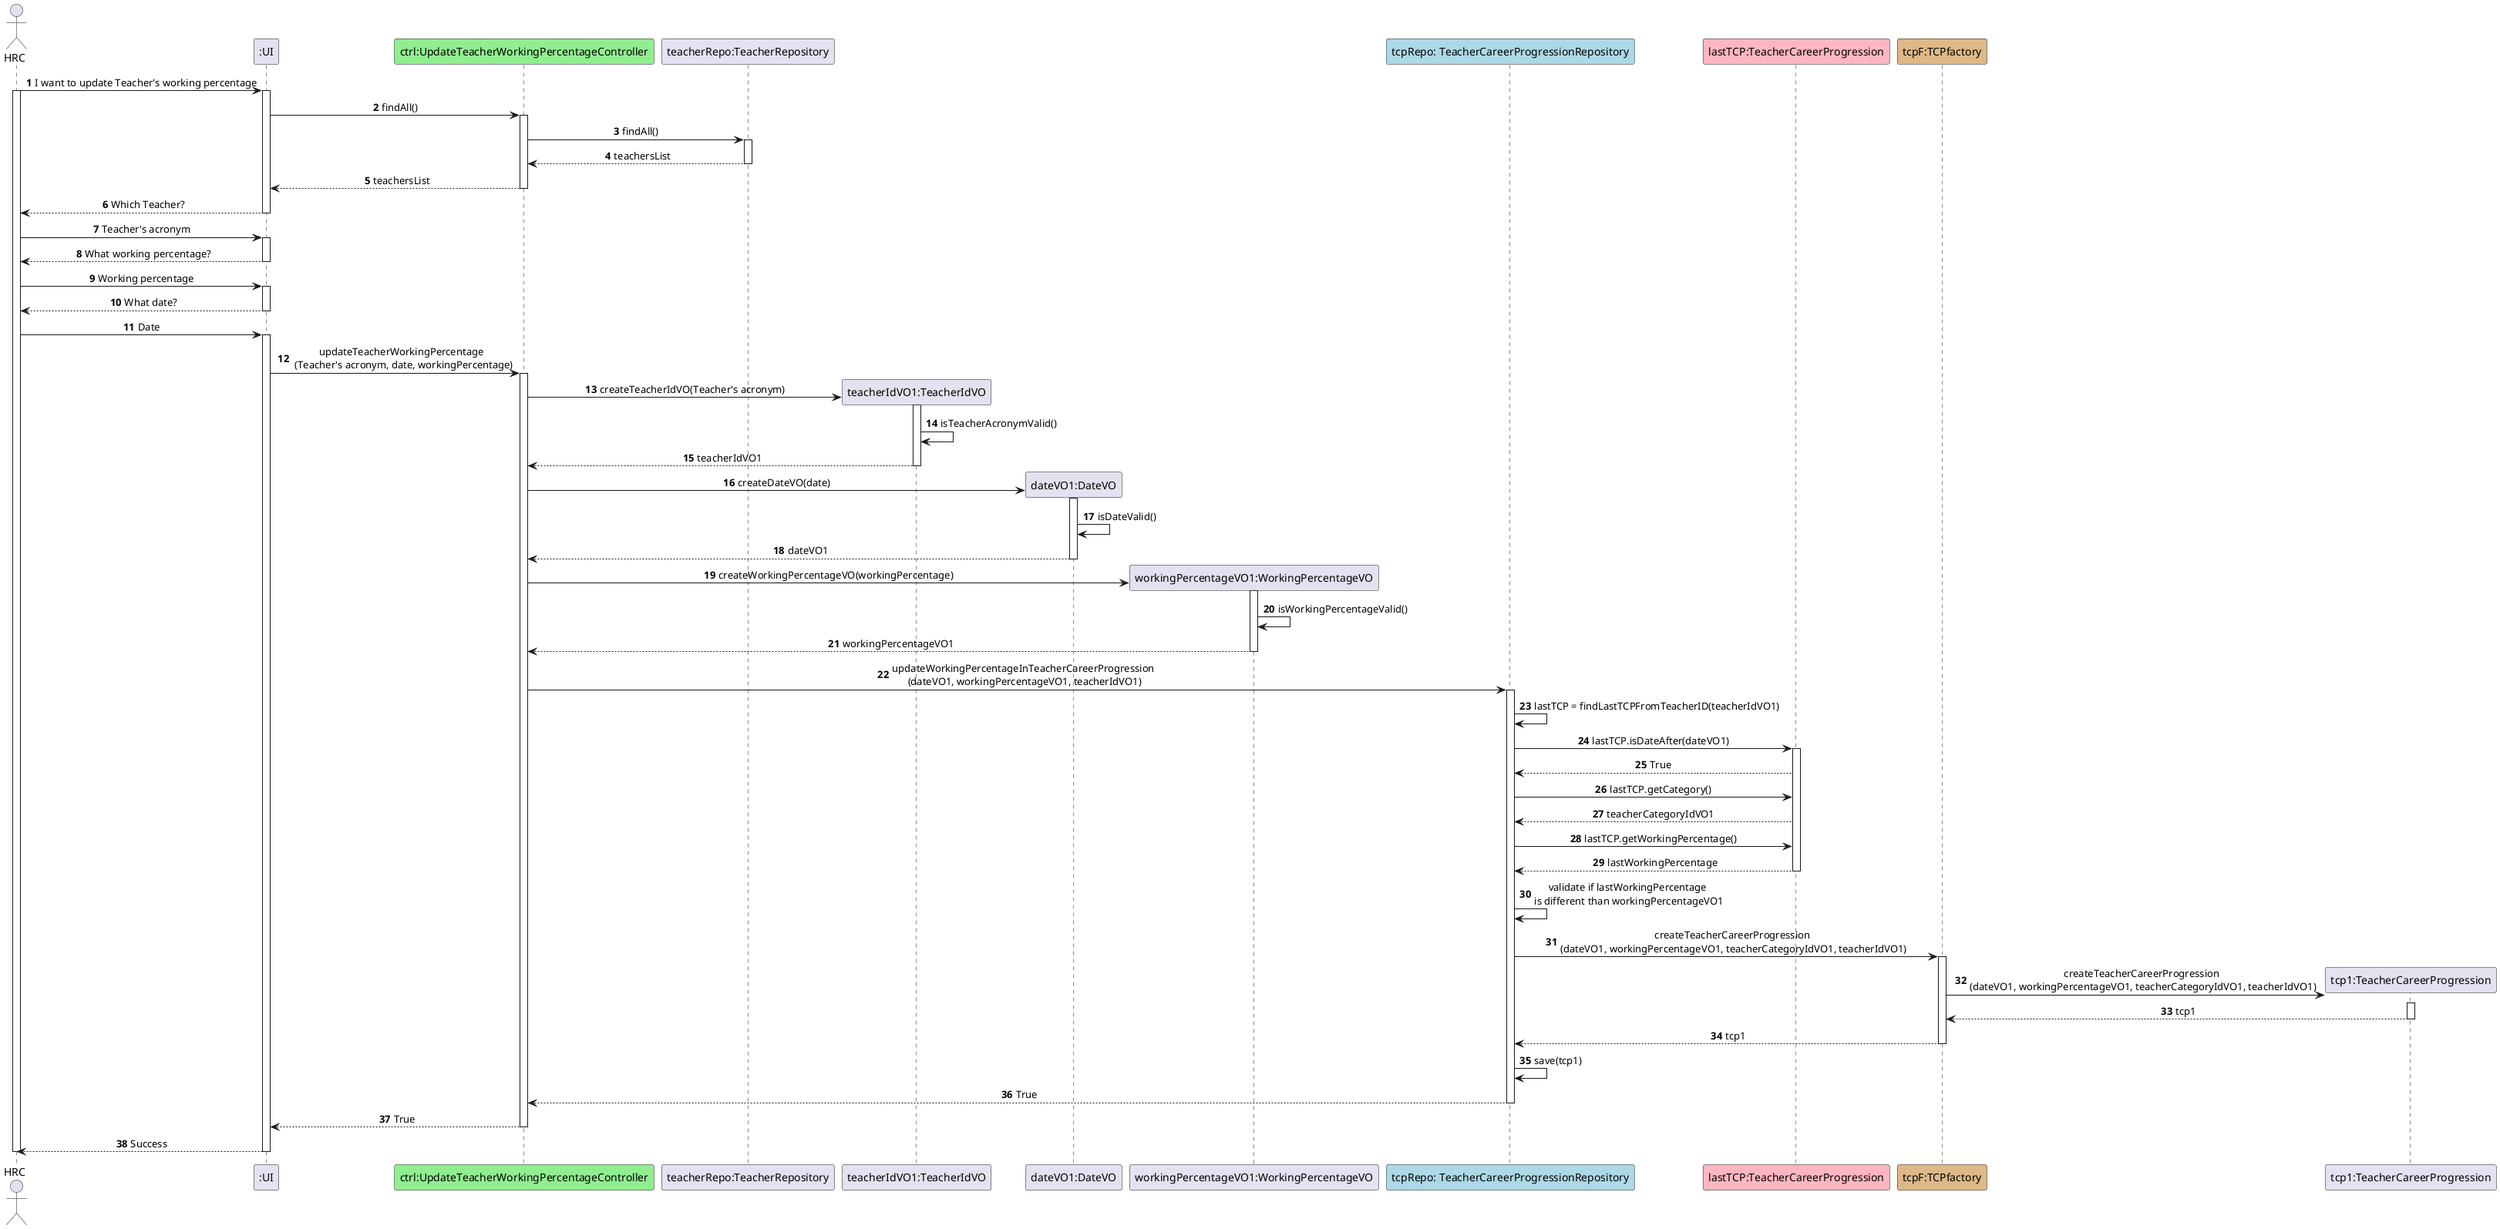 @startuml
skinparam sequenceMessageAlign center
autonumber

actor HRC
participant ":UI" as UI
participant "ctrl:UpdateTeacherWorkingPercentageController" as Controller #lightgreen
participant "teacherRepo:TeacherRepository" as TRepo
participant "teacherIdVO1:TeacherIdVO" as teacherIdVO1
participant "dateVO1:DateVO" as dateVO1
participant "workingPercentageVO1:WorkingPercentageVO" as wpVO1
participant "tcpRepo: TeacherCareerProgressionRepository" as TCPRepo #lightblue
participant "lastTCP:TeacherCareerProgression" as TCP #lightpink
participant "tcpF:TCPfactory" as TCPf #burlywood
participant "tcp1:TeacherCareerProgression" as TCP1

HRC -> UI : I want to update Teacher's working percentage
activate HRC
activate UI
UI -> Controller : findAll()
activate Controller
Controller -> TRepo : findAll()
activate TRepo
TRepo --> Controller : teachersList
deactivate TRepo
Controller --> UI : teachersList
deactivate Controller
UI --> HRC : Which Teacher?
deactivate UI
HRC -> UI: Teacher's acronym
activate UI
UI --> HRC: What working percentage?
deactivate UI
HRC -> UI: Working percentage
activate UI
UI --> HRC: What date?
deactivate UI
HRC -> UI: Date
activate UI
UI -> Controller : updateTeacherWorkingPercentage \n (Teacher's acronym, date, workingPercentage)
activate Controller

Controller -> teacherIdVO1** : createTeacherIdVO(Teacher's acronym)
activate teacherIdVO1
teacherIdVO1 -> teacherIdVO1 : isTeacherAcronymValid()
teacherIdVO1 --> Controller : teacherIdVO1
deactivate teacherIdVO1

Controller -> dateVO1** : createDateVO(date)
activate dateVO1
dateVO1 -> dateVO1 : isDateValid()
dateVO1 --> Controller : dateVO1
deactivate dateVO1

Controller -> wpVO1** : createWorkingPercentageVO(workingPercentage)
activate wpVO1
wpVO1 -> wpVO1 : isWorkingPercentageValid()
wpVO1 --> Controller : workingPercentageVO1
deactivate wpVO1

Controller -> TCPRepo : updateWorkingPercentageInTeacherCareerProgression \n(dateVO1, workingPercentageVO1, teacherIdVO1)
activate TCPRepo

TCPRepo -> TCPRepo : lastTCP = findLastTCPFromTeacherID(teacherIdVO1)
TCPRepo -> TCP : lastTCP.isDateAfter(dateVO1)
activate TCP
TCP --> TCPRepo: True
TCPRepo -> TCP : lastTCP.getCategory()
TCP --> TCPRepo : teacherCategoryIdVO1
TCPRepo -> TCP : lastTCP.getWorkingPercentage()
TCP --> TCPRepo : lastWorkingPercentage
deactivate TCP
TCPRepo -> TCPRepo : validate if lastWorkingPercentage \nis different than workingPercentageVO1

TCPRepo -> TCPf : createTeacherCareerProgression \n(dateVO1, workingPercentageVO1, teacherCategoryIdVO1, teacherIdVO1)
activate TCPf
TCPf -> TCP1** : createTeacherCareerProgression \n(dateVO1, workingPercentageVO1, teacherCategoryIdVO1, teacherIdVO1)
activate TCP1
TCP1 --> TCPf : tcp1
deactivate TCP1
TCPf --> TCPRepo : tcp1
deactivate TCPf
TCPRepo -> TCPRepo: save(tcp1)
TCPRepo --> Controller : True
deactivate TCPRepo

Controller --> UI : True
deactivate Controller
UI --> HRC : Success
deactivate UI
deactivate HRC

@enduml